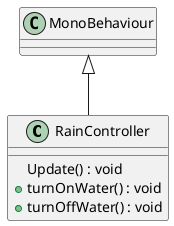 @startuml
class RainController {
    Update() : void
    + turnOnWater() : void
    + turnOffWater() : void
}
MonoBehaviour <|-- RainController
@enduml
